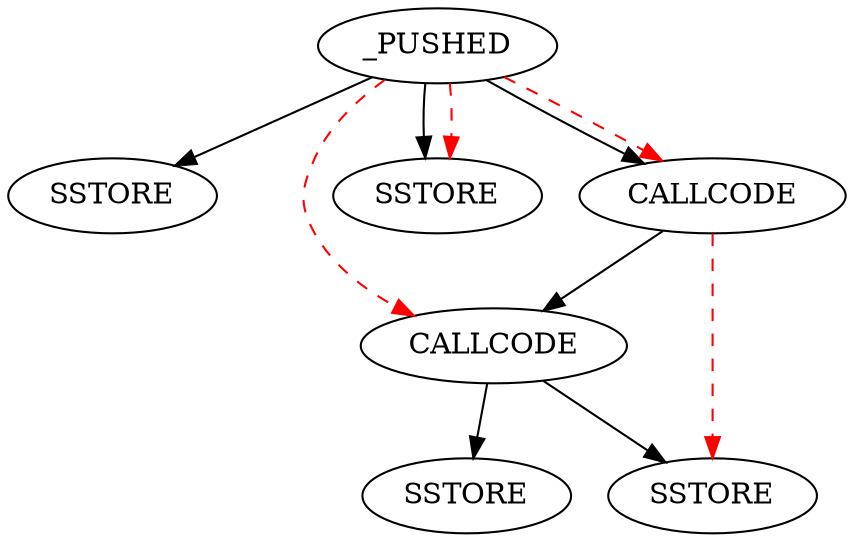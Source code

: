 // TEST
digraph {
	n6 [label=SSTORE shape=oval]
	n12 [label=SSTORE shape=oval]
	n11 [label=SSTORE shape=oval]
	n2 [label=CALLCODE shape=oval]
	n14 [label=SSTORE shape=oval]
	n1 [label=CALLCODE shape=oval]
	n0 [label=_PUSHED shape=oval]
	n1 -> n6 [label="" color=red style=dashed]
	n2 -> n6 [label="" color="" style=solid]
	n0 -> n12 [label="" color="" style=solid]
	n2 -> n11 [label="" color="" style=solid]
	n1 -> n2 [label="" color="" style=solid]
	n0 -> n2 [label="" color=red style=dashed]
	n0 -> n14 [label="" color="" style=solid]
	n0 -> n14 [label="" color=red style=dashed]
	n0 -> n1 [label="" color="" style=solid]
	n0 -> n1 [label="" color=red style=dashed]
}
